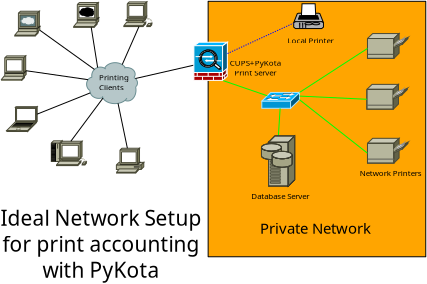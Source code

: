 <?xml version="1.0" encoding="UTF-8"?>
<dia:diagram xmlns:dia="http://www.lysator.liu.se/~alla/dia/">
  <dia:layer name="Arrière-plan" visible="true">
    <dia:group>
      <dia:object type="Standard - Box" version="0" id="O0">
        <dia:attribute name="obj_pos">
          <dia:point val="18.65,1.4"/>
        </dia:attribute>
        <dia:attribute name="obj_bb">
          <dia:rectangle val="18.625,1.375;36.225,22.025"/>
        </dia:attribute>
        <dia:attribute name="elem_corner">
          <dia:point val="18.65,1.4"/>
        </dia:attribute>
        <dia:attribute name="elem_width">
          <dia:real val="17.55"/>
        </dia:attribute>
        <dia:attribute name="elem_height">
          <dia:real val="20.6"/>
        </dia:attribute>
        <dia:attribute name="border_width">
          <dia:real val="0.05"/>
        </dia:attribute>
        <dia:attribute name="inner_color">
          <dia:color val="#ffa500"/>
        </dia:attribute>
        <dia:attribute name="show_background">
          <dia:boolean val="true"/>
        </dia:attribute>
        <dia:attribute name="corner_radius">
          <dia:real val="1.175e-38"/>
        </dia:attribute>
      </dia:object>
      <dia:object type="Cisco - Workgroup switch" version="0" id="O1">
        <dia:attribute name="obj_pos">
          <dia:point val="22.976,8.75"/>
        </dia:attribute>
        <dia:attribute name="obj_bb">
          <dia:rectangle val="22.976,8.749;26.017,10.029"/>
        </dia:attribute>
        <dia:attribute name="elem_corner">
          <dia:point val="22.976,8.75"/>
        </dia:attribute>
        <dia:attribute name="elem_width">
          <dia:real val="3.04"/>
        </dia:attribute>
        <dia:attribute name="elem_height">
          <dia:real val="1.278"/>
        </dia:attribute>
        <dia:attribute name="line_width">
          <dia:real val="0.05"/>
        </dia:attribute>
        <dia:attribute name="line_colour">
          <dia:color val="#000000"/>
        </dia:attribute>
        <dia:attribute name="fill_colour">
          <dia:color val="#ffffff"/>
        </dia:attribute>
        <dia:attribute name="show_background">
          <dia:boolean val="true"/>
        </dia:attribute>
        <dia:attribute name="line_style">
          <dia:enum val="0"/>
          <dia:real val="1"/>
        </dia:attribute>
        <dia:attribute name="flip_horizontal">
          <dia:boolean val="false"/>
        </dia:attribute>
        <dia:attribute name="flip_vertical">
          <dia:boolean val="false"/>
        </dia:attribute>
      </dia:object>
      <dia:object type="Cisco - Printer" version="0" id="O2">
        <dia:attribute name="obj_pos">
          <dia:point val="31.5,4"/>
        </dia:attribute>
        <dia:attribute name="obj_bb">
          <dia:rectangle val="31.499,3.999;34.767,6.001"/>
        </dia:attribute>
        <dia:attribute name="elem_corner">
          <dia:point val="31.5,4"/>
        </dia:attribute>
        <dia:attribute name="elem_width">
          <dia:real val="3.265"/>
        </dia:attribute>
        <dia:attribute name="elem_height">
          <dia:real val="2"/>
        </dia:attribute>
        <dia:attribute name="line_width">
          <dia:real val="0.05"/>
        </dia:attribute>
        <dia:attribute name="line_colour">
          <dia:color val="#000000"/>
        </dia:attribute>
        <dia:attribute name="fill_colour">
          <dia:color val="#ffffff"/>
        </dia:attribute>
        <dia:attribute name="show_background">
          <dia:boolean val="true"/>
        </dia:attribute>
        <dia:attribute name="line_style">
          <dia:enum val="0"/>
          <dia:real val="1"/>
        </dia:attribute>
        <dia:attribute name="flip_horizontal">
          <dia:boolean val="false"/>
        </dia:attribute>
        <dia:attribute name="flip_vertical">
          <dia:boolean val="false"/>
        </dia:attribute>
      </dia:object>
      <dia:object type="Cisco - Printer" version="0" id="O3">
        <dia:attribute name="obj_pos">
          <dia:point val="31.45,8.1"/>
        </dia:attribute>
        <dia:attribute name="obj_bb">
          <dia:rectangle val="31.449,8.099;34.717,10.101"/>
        </dia:attribute>
        <dia:attribute name="elem_corner">
          <dia:point val="31.45,8.1"/>
        </dia:attribute>
        <dia:attribute name="elem_width">
          <dia:real val="3.265"/>
        </dia:attribute>
        <dia:attribute name="elem_height">
          <dia:real val="2"/>
        </dia:attribute>
        <dia:attribute name="line_width">
          <dia:real val="0.05"/>
        </dia:attribute>
        <dia:attribute name="line_colour">
          <dia:color val="#000000"/>
        </dia:attribute>
        <dia:attribute name="fill_colour">
          <dia:color val="#ffffff"/>
        </dia:attribute>
        <dia:attribute name="show_background">
          <dia:boolean val="true"/>
        </dia:attribute>
        <dia:attribute name="line_style">
          <dia:enum val="0"/>
          <dia:real val="1"/>
        </dia:attribute>
        <dia:attribute name="flip_horizontal">
          <dia:boolean val="false"/>
        </dia:attribute>
        <dia:attribute name="flip_vertical">
          <dia:boolean val="false"/>
        </dia:attribute>
      </dia:object>
      <dia:object type="Cisco - Printer" version="0" id="O4">
        <dia:attribute name="obj_pos">
          <dia:point val="31.5,12.45"/>
        </dia:attribute>
        <dia:attribute name="obj_bb">
          <dia:rectangle val="31.499,12.449;34.767,14.451"/>
        </dia:attribute>
        <dia:attribute name="elem_corner">
          <dia:point val="31.5,12.45"/>
        </dia:attribute>
        <dia:attribute name="elem_width">
          <dia:real val="3.265"/>
        </dia:attribute>
        <dia:attribute name="elem_height">
          <dia:real val="2"/>
        </dia:attribute>
        <dia:attribute name="line_width">
          <dia:real val="0.05"/>
        </dia:attribute>
        <dia:attribute name="line_colour">
          <dia:color val="#000000"/>
        </dia:attribute>
        <dia:attribute name="fill_colour">
          <dia:color val="#ffffff"/>
        </dia:attribute>
        <dia:attribute name="show_background">
          <dia:boolean val="true"/>
        </dia:attribute>
        <dia:attribute name="line_style">
          <dia:enum val="0"/>
          <dia:real val="1"/>
        </dia:attribute>
        <dia:attribute name="flip_horizontal">
          <dia:boolean val="false"/>
        </dia:attribute>
        <dia:attribute name="flip_vertical">
          <dia:boolean val="false"/>
        </dia:attribute>
      </dia:object>
      <dia:object type="Standard - Line" version="0" id="O5">
        <dia:attribute name="obj_pos">
          <dia:point val="31.5,5.2"/>
        </dia:attribute>
        <dia:attribute name="obj_bb">
          <dia:rectangle val="25.982,5.165;31.535,8.785"/>
        </dia:attribute>
        <dia:attribute name="conn_endpoints">
          <dia:point val="31.5,5.2"/>
          <dia:point val="26.017,8.75"/>
        </dia:attribute>
        <dia:attribute name="numcp">
          <dia:int val="1"/>
        </dia:attribute>
        <dia:attribute name="line_color">
          <dia:color val="#00ff00"/>
        </dia:attribute>
        <dia:attribute name="line_width">
          <dia:real val="0.05"/>
        </dia:attribute>
        <dia:connections>
          <dia:connection handle="0" to="O2" connection="7"/>
          <dia:connection handle="1" to="O1" connection="1"/>
        </dia:connections>
      </dia:object>
      <dia:object type="Standard - Line" version="0" id="O6">
        <dia:attribute name="obj_pos">
          <dia:point val="31.45,9.3"/>
        </dia:attribute>
        <dia:attribute name="obj_bb">
          <dia:rectangle val="25.99,9.017;31.476,9.326"/>
        </dia:attribute>
        <dia:attribute name="conn_endpoints">
          <dia:point val="31.45,9.3"/>
          <dia:point val="26.017,9.043"/>
        </dia:attribute>
        <dia:attribute name="numcp">
          <dia:int val="1"/>
        </dia:attribute>
        <dia:attribute name="line_color">
          <dia:color val="#00ff00"/>
        </dia:attribute>
        <dia:attribute name="line_width">
          <dia:real val="0.05"/>
        </dia:attribute>
        <dia:connections>
          <dia:connection handle="0" to="O3" connection="7"/>
          <dia:connection handle="1" to="O1" connection="9"/>
        </dia:connections>
      </dia:object>
      <dia:object type="Standard - Line" version="0" id="O7">
        <dia:attribute name="obj_pos">
          <dia:point val="31.5,13.65"/>
        </dia:attribute>
        <dia:attribute name="obj_bb">
          <dia:rectangle val="25.981,9.302;31.535,13.685"/>
        </dia:attribute>
        <dia:attribute name="conn_endpoints">
          <dia:point val="31.5,13.65"/>
          <dia:point val="26.017,9.337"/>
        </dia:attribute>
        <dia:attribute name="numcp">
          <dia:int val="1"/>
        </dia:attribute>
        <dia:attribute name="line_color">
          <dia:color val="#00ff00"/>
        </dia:attribute>
        <dia:attribute name="line_width">
          <dia:real val="0.05"/>
        </dia:attribute>
        <dia:connections>
          <dia:connection handle="0" to="O4" connection="7"/>
          <dia:connection handle="1" to="O1" connection="8"/>
        </dia:connections>
      </dia:object>
      <dia:object type="Standard - Line" version="0" id="O8">
        <dia:attribute name="obj_pos">
          <dia:point val="19.804,7.778"/>
        </dia:attribute>
        <dia:attribute name="obj_bb">
          <dia:rectangle val="19.772,7.746;23.456,9.053"/>
        </dia:attribute>
        <dia:attribute name="conn_endpoints">
          <dia:point val="19.804,7.778"/>
          <dia:point val="23.424,9.021"/>
        </dia:attribute>
        <dia:attribute name="numcp">
          <dia:int val="1"/>
        </dia:attribute>
        <dia:attribute name="line_color">
          <dia:color val="#00ff00"/>
        </dia:attribute>
        <dia:attribute name="line_width">
          <dia:real val="0.05"/>
        </dia:attribute>
        <dia:connections>
          <dia:connection handle="0" to="O25" connection="4"/>
          <dia:connection handle="1" to="O1" connection="10"/>
        </dia:connections>
      </dia:object>
      <dia:object type="Standard - Line" version="0" id="O9">
        <dia:attribute name="obj_pos">
          <dia:point val="24.456,10.029"/>
        </dia:attribute>
        <dia:attribute name="obj_bb">
          <dia:rectangle val="24.288,10.002;24.482,12.28"/>
        </dia:attribute>
        <dia:attribute name="conn_endpoints">
          <dia:point val="24.456,10.029"/>
          <dia:point val="24.314,12.254"/>
        </dia:attribute>
        <dia:attribute name="numcp">
          <dia:int val="1"/>
        </dia:attribute>
        <dia:attribute name="line_color">
          <dia:color val="#00ff00"/>
        </dia:attribute>
        <dia:attribute name="line_width">
          <dia:real val="0.05"/>
        </dia:attribute>
        <dia:connections>
          <dia:connection handle="0" to="O1" connection="10"/>
          <dia:connection handle="1" to="O26" connection="10"/>
        </dia:connections>
      </dia:object>
      <dia:object type="Cisco - Cloud" version="0" id="O10">
        <dia:attribute name="obj_pos">
          <dia:point val="8.85,6.35"/>
        </dia:attribute>
        <dia:attribute name="obj_bb">
          <dia:rectangle val="8.85,6.35;12.95,9.65"/>
        </dia:attribute>
        <dia:attribute name="elem_corner">
          <dia:point val="8.85,6.35"/>
        </dia:attribute>
        <dia:attribute name="elem_width">
          <dia:real val="4.1"/>
        </dia:attribute>
        <dia:attribute name="elem_height">
          <dia:real val="3.3"/>
        </dia:attribute>
        <dia:attribute name="line_width">
          <dia:real val="0.05"/>
        </dia:attribute>
        <dia:attribute name="line_colour">
          <dia:color val="#0000ff"/>
        </dia:attribute>
        <dia:attribute name="fill_colour">
          <dia:color val="#ffffff"/>
        </dia:attribute>
        <dia:attribute name="show_background">
          <dia:boolean val="true"/>
        </dia:attribute>
        <dia:attribute name="line_style">
          <dia:enum val="0"/>
          <dia:real val="1"/>
        </dia:attribute>
        <dia:attribute name="flip_horizontal">
          <dia:boolean val="false"/>
        </dia:attribute>
        <dia:attribute name="flip_vertical">
          <dia:boolean val="false"/>
        </dia:attribute>
      </dia:object>
      <dia:object type="Cisco - Web browser" version="0" id="O11">
        <dia:attribute name="obj_pos">
          <dia:point val="7.8,1.5"/>
        </dia:attribute>
        <dia:attribute name="obj_bb">
          <dia:rectangle val="7.743,1.499;9.826,3.501"/>
        </dia:attribute>
        <dia:attribute name="elem_corner">
          <dia:point val="7.8,1.5"/>
        </dia:attribute>
        <dia:attribute name="elem_width">
          <dia:real val="2.025"/>
        </dia:attribute>
        <dia:attribute name="elem_height">
          <dia:real val="2.0"/>
        </dia:attribute>
        <dia:attribute name="line_width">
          <dia:real val="0.05"/>
        </dia:attribute>
        <dia:attribute name="line_colour">
          <dia:color val="#00ff00"/>
        </dia:attribute>
        <dia:attribute name="fill_colour">
          <dia:color val="#ffffff"/>
        </dia:attribute>
        <dia:attribute name="show_background">
          <dia:boolean val="true"/>
        </dia:attribute>
        <dia:attribute name="line_style">
          <dia:enum val="0"/>
          <dia:real val="1"/>
        </dia:attribute>
        <dia:attribute name="flip_horizontal">
          <dia:boolean val="false"/>
        </dia:attribute>
        <dia:attribute name="flip_vertical">
          <dia:boolean val="false"/>
        </dia:attribute>
      </dia:object>
      <dia:object type="Cisco - Macintosh" version="0" id="O12">
        <dia:attribute name="obj_pos">
          <dia:point val="6,12.65"/>
        </dia:attribute>
        <dia:attribute name="obj_bb">
          <dia:rectangle val="5.999,12.649;8.839,14.651"/>
        </dia:attribute>
        <dia:attribute name="elem_corner">
          <dia:point val="6,12.65"/>
        </dia:attribute>
        <dia:attribute name="elem_width">
          <dia:real val="2.828"/>
        </dia:attribute>
        <dia:attribute name="elem_height">
          <dia:real val="2.0"/>
        </dia:attribute>
        <dia:attribute name="line_width">
          <dia:real val="0.05"/>
        </dia:attribute>
        <dia:attribute name="line_colour">
          <dia:color val="#00ff00"/>
        </dia:attribute>
        <dia:attribute name="fill_colour">
          <dia:color val="#ffffff"/>
        </dia:attribute>
        <dia:attribute name="show_background">
          <dia:boolean val="true"/>
        </dia:attribute>
        <dia:attribute name="line_style">
          <dia:enum val="0"/>
          <dia:real val="1"/>
        </dia:attribute>
        <dia:attribute name="flip_horizontal">
          <dia:boolean val="false"/>
        </dia:attribute>
        <dia:attribute name="flip_vertical">
          <dia:boolean val="false"/>
        </dia:attribute>
      </dia:object>
      <dia:object type="Cisco - PC" version="0" id="O13">
        <dia:attribute name="obj_pos">
          <dia:point val="11.25,13.25"/>
        </dia:attribute>
        <dia:attribute name="obj_bb">
          <dia:rectangle val="11.249,13.249;13.461,15.251"/>
        </dia:attribute>
        <dia:attribute name="elem_corner">
          <dia:point val="11.25,13.25"/>
        </dia:attribute>
        <dia:attribute name="elem_width">
          <dia:real val="2.21"/>
        </dia:attribute>
        <dia:attribute name="elem_height">
          <dia:real val="2.0"/>
        </dia:attribute>
        <dia:attribute name="line_width">
          <dia:real val="0.05"/>
        </dia:attribute>
        <dia:attribute name="line_colour">
          <dia:color val="#00ff00"/>
        </dia:attribute>
        <dia:attribute name="fill_colour">
          <dia:color val="#ffffff"/>
        </dia:attribute>
        <dia:attribute name="show_background">
          <dia:boolean val="true"/>
        </dia:attribute>
        <dia:attribute name="line_style">
          <dia:enum val="0"/>
          <dia:real val="1"/>
        </dia:attribute>
        <dia:attribute name="flip_horizontal">
          <dia:boolean val="false"/>
        </dia:attribute>
        <dia:attribute name="flip_vertical">
          <dia:boolean val="false"/>
        </dia:attribute>
      </dia:object>
      <dia:object type="Cisco - SUN workstation" version="0" id="O14">
        <dia:attribute name="obj_pos">
          <dia:point val="11.85,1.45"/>
        </dia:attribute>
        <dia:attribute name="obj_bb">
          <dia:rectangle val="11.85,1.449;14.104,3.451"/>
        </dia:attribute>
        <dia:attribute name="elem_corner">
          <dia:point val="11.85,1.45"/>
        </dia:attribute>
        <dia:attribute name="elem_width">
          <dia:real val="2.252"/>
        </dia:attribute>
        <dia:attribute name="elem_height">
          <dia:real val="2.0"/>
        </dia:attribute>
        <dia:attribute name="line_width">
          <dia:real val="0.05"/>
        </dia:attribute>
        <dia:attribute name="line_colour">
          <dia:color val="#00ff00"/>
        </dia:attribute>
        <dia:attribute name="fill_colour">
          <dia:color val="#ffffff"/>
        </dia:attribute>
        <dia:attribute name="show_background">
          <dia:boolean val="true"/>
        </dia:attribute>
        <dia:attribute name="line_style">
          <dia:enum val="0"/>
          <dia:real val="1"/>
        </dia:attribute>
        <dia:attribute name="flip_horizontal">
          <dia:boolean val="false"/>
        </dia:attribute>
        <dia:attribute name="flip_vertical">
          <dia:boolean val="false"/>
        </dia:attribute>
      </dia:object>
      <dia:object type="Cisco - Laptop" version="0" id="O15">
        <dia:attribute name="obj_pos">
          <dia:point val="2.4,9.9"/>
        </dia:attribute>
        <dia:attribute name="obj_bb">
          <dia:rectangle val="2.399,9.899;4.862,12.323"/>
        </dia:attribute>
        <dia:attribute name="elem_corner">
          <dia:point val="2.4,9.9"/>
        </dia:attribute>
        <dia:attribute name="elem_width">
          <dia:real val="2.461"/>
        </dia:attribute>
        <dia:attribute name="elem_height">
          <dia:real val="2"/>
        </dia:attribute>
        <dia:attribute name="line_width">
          <dia:real val="0.05"/>
        </dia:attribute>
        <dia:attribute name="line_colour">
          <dia:color val="#00ff00"/>
        </dia:attribute>
        <dia:attribute name="fill_colour">
          <dia:color val="#ffffff"/>
        </dia:attribute>
        <dia:attribute name="show_background">
          <dia:boolean val="true"/>
        </dia:attribute>
        <dia:attribute name="line_style">
          <dia:enum val="0"/>
          <dia:real val="1"/>
        </dia:attribute>
        <dia:attribute name="flip_horizontal">
          <dia:boolean val="false"/>
        </dia:attribute>
        <dia:attribute name="flip_vertical">
          <dia:boolean val="false"/>
        </dia:attribute>
      </dia:object>
      <dia:object type="Standard - Line" version="0" id="O16">
        <dia:attribute name="obj_pos">
          <dia:point val="13.072,3.438"/>
        </dia:attribute>
        <dia:attribute name="obj_bb">
          <dia:rectangle val="11.686,3.405;13.105,6.537"/>
        </dia:attribute>
        <dia:attribute name="conn_endpoints">
          <dia:point val="13.072,3.438"/>
          <dia:point val="11.719,6.504"/>
        </dia:attribute>
        <dia:attribute name="numcp">
          <dia:int val="1"/>
        </dia:attribute>
        <dia:attribute name="line_width">
          <dia:real val="0.05"/>
        </dia:attribute>
        <dia:connections>
          <dia:connection handle="0" to="O14" connection="10"/>
          <dia:connection handle="1" to="O10" connection="14"/>
        </dia:connections>
      </dia:object>
      <dia:object type="Standard - Line" version="0" id="O17">
        <dia:attribute name="obj_pos">
          <dia:point val="3.923,6.992"/>
        </dia:attribute>
        <dia:attribute name="obj_bb">
          <dia:rectangle val="3.895,6.963;8.992,7.748"/>
        </dia:attribute>
        <dia:attribute name="conn_endpoints">
          <dia:point val="3.923,6.992"/>
          <dia:point val="8.964,7.72"/>
        </dia:attribute>
        <dia:attribute name="numcp">
          <dia:int val="1"/>
        </dia:attribute>
        <dia:attribute name="line_width">
          <dia:real val="0.05"/>
        </dia:attribute>
        <dia:connections>
          <dia:connection handle="0" to="O37" connection="8"/>
          <dia:connection handle="1" to="O10" connection="14"/>
        </dia:connections>
      </dia:object>
      <dia:object type="Standard - Line" version="0" id="O18">
        <dia:attribute name="obj_pos">
          <dia:point val="9.145,8.784"/>
        </dia:attribute>
        <dia:attribute name="obj_bb">
          <dia:rectangle val="4.826,8.751;9.177,10.532"/>
        </dia:attribute>
        <dia:attribute name="conn_endpoints">
          <dia:point val="9.145,8.784"/>
          <dia:point val="4.858,10.5"/>
        </dia:attribute>
        <dia:attribute name="numcp">
          <dia:int val="1"/>
        </dia:attribute>
        <dia:attribute name="line_width">
          <dia:real val="0.05"/>
        </dia:attribute>
        <dia:connections>
          <dia:connection handle="0" to="O10" connection="14"/>
          <dia:connection handle="1" to="O15" connection="8"/>
        </dia:connections>
      </dia:object>
      <dia:object type="Standard - Line" version="0" id="O19">
        <dia:attribute name="obj_pos">
          <dia:point val="10.171,9.202"/>
        </dia:attribute>
        <dia:attribute name="obj_bb">
          <dia:rectangle val="7.541,9.167;10.206,12.722"/>
        </dia:attribute>
        <dia:attribute name="conn_endpoints">
          <dia:point val="10.171,9.202"/>
          <dia:point val="7.576,12.687"/>
        </dia:attribute>
        <dia:attribute name="numcp">
          <dia:int val="1"/>
        </dia:attribute>
        <dia:attribute name="line_width">
          <dia:real val="0.05"/>
        </dia:attribute>
        <dia:connections>
          <dia:connection handle="0" to="O10" connection="14"/>
          <dia:connection handle="1" to="O12" connection="10"/>
        </dia:connections>
      </dia:object>
      <dia:object type="Standard - Line" version="0" id="O20">
        <dia:attribute name="obj_pos">
          <dia:point val="11.384,9.626"/>
        </dia:attribute>
        <dia:attribute name="obj_bb">
          <dia:rectangle val="11.354,9.597;12.166,13.28"/>
        </dia:attribute>
        <dia:attribute name="conn_endpoints">
          <dia:point val="11.384,9.626"/>
          <dia:point val="12.137,13.251"/>
        </dia:attribute>
        <dia:attribute name="numcp">
          <dia:int val="1"/>
        </dia:attribute>
        <dia:attribute name="line_width">
          <dia:real val="0.05"/>
        </dia:attribute>
        <dia:connections>
          <dia:connection handle="0" to="O10" connection="14"/>
          <dia:connection handle="1" to="O13" connection="11"/>
        </dia:connections>
      </dia:object>
      <dia:object type="Standard - Line" version="0" id="O21">
        <dia:attribute name="obj_pos">
          <dia:point val="17.49,6.55"/>
        </dia:attribute>
        <dia:attribute name="obj_bb">
          <dia:rectangle val="12.752,6.52;17.52,7.656"/>
        </dia:attribute>
        <dia:attribute name="conn_endpoints">
          <dia:point val="17.49,6.55"/>
          <dia:point val="12.782,7.626"/>
        </dia:attribute>
        <dia:attribute name="numcp">
          <dia:int val="1"/>
        </dia:attribute>
        <dia:attribute name="line_width">
          <dia:real val="0.05"/>
        </dia:attribute>
        <dia:connections>
          <dia:connection handle="0" to="O25" connection="9"/>
          <dia:connection handle="1" to="O10" connection="14"/>
        </dia:connections>
      </dia:object>
      <dia:object type="Standard - Text" version="1" id="O22">
        <dia:attribute name="obj_pos">
          <dia:point val="24.6,17.1"/>
        </dia:attribute>
        <dia:attribute name="obj_bb">
          <dia:rectangle val="22.164,16.63;27.036,17.57"/>
        </dia:attribute>
        <dia:attribute name="text">
          <dia:composite type="text">
            <dia:attribute name="string">
              <dia:string>#Database Server#</dia:string>
            </dia:attribute>
            <dia:attribute name="font">
              <dia:font family="sans" style="0" name="Helvetica"/>
            </dia:attribute>
            <dia:attribute name="height">
              <dia:real val="0.8"/>
            </dia:attribute>
            <dia:attribute name="pos">
              <dia:point val="24.6,17.172"/>
            </dia:attribute>
            <dia:attribute name="color">
              <dia:color val="#000000"/>
            </dia:attribute>
            <dia:attribute name="alignment">
              <dia:enum val="1"/>
            </dia:attribute>
          </dia:composite>
        </dia:attribute>
        <dia:attribute name="valign">
          <dia:enum val="2"/>
        </dia:attribute>
      </dia:object>
      <dia:object type="Standard - Text" version="1" id="O23">
        <dia:attribute name="obj_pos">
          <dia:point val="22.446,6.745"/>
        </dia:attribute>
        <dia:attribute name="obj_bb">
          <dia:rectangle val="20.428,5.875;24.465,7.615"/>
        </dia:attribute>
        <dia:attribute name="text">
          <dia:composite type="text">
            <dia:attribute name="string">
              <dia:string>#CUPS+PyKota
Print Server#</dia:string>
            </dia:attribute>
            <dia:attribute name="font">
              <dia:font family="sans" style="0" name="Helvetica"/>
            </dia:attribute>
            <dia:attribute name="height">
              <dia:real val="0.8"/>
            </dia:attribute>
            <dia:attribute name="pos">
              <dia:point val="22.446,6.418"/>
            </dia:attribute>
            <dia:attribute name="color">
              <dia:color val="#000000"/>
            </dia:attribute>
            <dia:attribute name="alignment">
              <dia:enum val="1"/>
            </dia:attribute>
          </dia:composite>
        </dia:attribute>
        <dia:attribute name="valign">
          <dia:enum val="2"/>
        </dia:attribute>
      </dia:object>
      <dia:object type="Standard - Text" version="1" id="O24">
        <dia:attribute name="obj_pos">
          <dia:point val="9.85,7.771"/>
        </dia:attribute>
        <dia:attribute name="obj_bb">
          <dia:rectangle val="9.85,7.212;12.112,9.003"/>
        </dia:attribute>
        <dia:attribute name="text">
          <dia:composite type="text">
            <dia:attribute name="string">
              <dia:string>#Printing
Clients#</dia:string>
            </dia:attribute>
            <dia:attribute name="font">
              <dia:font family="sans" style="0" name="Helvetica"/>
            </dia:attribute>
            <dia:attribute name="height">
              <dia:real val="0.8"/>
            </dia:attribute>
            <dia:attribute name="pos">
              <dia:point val="9.85,7.771"/>
            </dia:attribute>
            <dia:attribute name="color">
              <dia:color val="#000000"/>
            </dia:attribute>
            <dia:attribute name="alignment">
              <dia:enum val="0"/>
            </dia:attribute>
          </dia:composite>
        </dia:attribute>
        <dia:attribute name="valign">
          <dia:enum val="3"/>
        </dia:attribute>
      </dia:object>
      <dia:object type="Cisco - Security appliance" version="0" id="O25">
        <dia:attribute name="obj_pos">
          <dia:point val="17.5,4.7"/>
        </dia:attribute>
        <dia:attribute name="obj_bb">
          <dia:rectangle val="16.771,4.68;21.114,8.449"/>
        </dia:attribute>
        <dia:attribute name="elem_corner">
          <dia:point val="17.5,4.7"/>
        </dia:attribute>
        <dia:attribute name="elem_width">
          <dia:real val="2.701"/>
        </dia:attribute>
        <dia:attribute name="elem_height">
          <dia:real val="3.078"/>
        </dia:attribute>
        <dia:attribute name="line_width">
          <dia:real val="0.05"/>
        </dia:attribute>
        <dia:attribute name="line_colour">
          <dia:color val="#000000"/>
        </dia:attribute>
        <dia:attribute name="fill_colour">
          <dia:color val="#ffffff"/>
        </dia:attribute>
        <dia:attribute name="show_background">
          <dia:boolean val="true"/>
        </dia:attribute>
        <dia:attribute name="line_style">
          <dia:enum val="0"/>
          <dia:real val="1"/>
        </dia:attribute>
        <dia:attribute name="flip_horizontal">
          <dia:boolean val="false"/>
        </dia:attribute>
        <dia:attribute name="flip_vertical">
          <dia:boolean val="false"/>
        </dia:attribute>
      </dia:object>
      <dia:object type="Cisco - Storage array" version="0" id="O26">
        <dia:attribute name="obj_pos">
          <dia:point val="22.95,12.256"/>
        </dia:attribute>
        <dia:attribute name="obj_bb">
          <dia:rectangle val="21.95,12.25;26.422,16.306"/>
        </dia:attribute>
        <dia:attribute name="elem_corner">
          <dia:point val="22.95,12.256"/>
        </dia:attribute>
        <dia:attribute name="elem_width">
          <dia:real val="2.674"/>
        </dia:attribute>
        <dia:attribute name="elem_height">
          <dia:real val="4.044"/>
        </dia:attribute>
        <dia:attribute name="line_width">
          <dia:real val="0.05"/>
        </dia:attribute>
        <dia:attribute name="line_colour">
          <dia:color val="#000000"/>
        </dia:attribute>
        <dia:attribute name="fill_colour">
          <dia:color val="#ffffff"/>
        </dia:attribute>
        <dia:attribute name="show_background">
          <dia:boolean val="true"/>
        </dia:attribute>
        <dia:attribute name="line_style">
          <dia:enum val="0"/>
          <dia:real val="1"/>
        </dia:attribute>
        <dia:attribute name="flip_horizontal">
          <dia:boolean val="false"/>
        </dia:attribute>
        <dia:attribute name="flip_vertical">
          <dia:boolean val="false"/>
        </dia:attribute>
      </dia:object>
      <dia:object type="Standard - Line" version="0" id="O27">
        <dia:attribute name="obj_pos">
          <dia:point val="9.222,3.499"/>
        </dia:attribute>
        <dia:attribute name="obj_bb">
          <dia:rectangle val="9.193,3.471;9.767,6.768"/>
        </dia:attribute>
        <dia:attribute name="conn_endpoints">
          <dia:point val="9.222,3.499"/>
          <dia:point val="9.738,6.739"/>
        </dia:attribute>
        <dia:attribute name="numcp">
          <dia:int val="1"/>
        </dia:attribute>
        <dia:attribute name="line_width">
          <dia:real val="0.05"/>
        </dia:attribute>
        <dia:connections>
          <dia:connection handle="0" to="O11" connection="8"/>
          <dia:connection handle="1" to="O10" connection="12"/>
        </dia:connections>
      </dia:object>
      <dia:object type="Standard - Text" version="1" id="O28">
        <dia:attribute name="obj_pos">
          <dia:point val="33.379,15.245"/>
        </dia:attribute>
        <dia:attribute name="obj_bb">
          <dia:rectangle val="30.949,14.775;35.809,15.715"/>
        </dia:attribute>
        <dia:attribute name="text">
          <dia:composite type="text">
            <dia:attribute name="string">
              <dia:string>#Network Printers#</dia:string>
            </dia:attribute>
            <dia:attribute name="font">
              <dia:font family="sans" style="0" name="Helvetica"/>
            </dia:attribute>
            <dia:attribute name="height">
              <dia:real val="0.8"/>
            </dia:attribute>
            <dia:attribute name="pos">
              <dia:point val="33.379,15.318"/>
            </dia:attribute>
            <dia:attribute name="color">
              <dia:color val="#000000"/>
            </dia:attribute>
            <dia:attribute name="alignment">
              <dia:enum val="1"/>
            </dia:attribute>
          </dia:composite>
        </dia:attribute>
        <dia:attribute name="valign">
          <dia:enum val="2"/>
        </dia:attribute>
      </dia:object>
      <dia:object type="Network - General Printer" version="0" id="O29">
        <dia:attribute name="obj_pos">
          <dia:point val="25.55,1.6"/>
        </dia:attribute>
        <dia:attribute name="obj_bb">
          <dia:rectangle val="25.53,1.58;27.97,4.88"/>
        </dia:attribute>
        <dia:attribute name="elem_corner">
          <dia:point val="25.55,1.6"/>
        </dia:attribute>
        <dia:attribute name="elem_width">
          <dia:real val="2.4"/>
        </dia:attribute>
        <dia:attribute name="elem_height">
          <dia:real val="2.0"/>
        </dia:attribute>
        <dia:attribute name="line_width">
          <dia:real val="0.05"/>
        </dia:attribute>
        <dia:attribute name="line_colour">
          <dia:color val="#000000"/>
        </dia:attribute>
        <dia:attribute name="fill_colour">
          <dia:color val="#ffffff"/>
        </dia:attribute>
        <dia:attribute name="show_background">
          <dia:boolean val="true"/>
        </dia:attribute>
        <dia:attribute name="line_style">
          <dia:enum val="0"/>
          <dia:real val="1"/>
        </dia:attribute>
        <dia:attribute name="text">
          <dia:composite type="text">
            <dia:attribute name="string">
              <dia:string>##</dia:string>
            </dia:attribute>
            <dia:attribute name="font">
              <dia:font family="sans" style="0" name="Helvetica"/>
            </dia:attribute>
            <dia:attribute name="height">
              <dia:real val="0.8"/>
            </dia:attribute>
            <dia:attribute name="pos">
              <dia:point val="26.75,4.08"/>
            </dia:attribute>
            <dia:attribute name="color">
              <dia:color val="#000000"/>
            </dia:attribute>
            <dia:attribute name="alignment">
              <dia:enum val="1"/>
            </dia:attribute>
          </dia:composite>
        </dia:attribute>
        <dia:attribute name="flip_horizontal">
          <dia:boolean val="false"/>
        </dia:attribute>
        <dia:attribute name="flip_vertical">
          <dia:boolean val="false"/>
        </dia:attribute>
      </dia:object>
      <dia:object type="Standard - Line" version="0" id="O30">
        <dia:attribute name="obj_pos">
          <dia:point val="20.21,5.613"/>
        </dia:attribute>
        <dia:attribute name="obj_bb">
          <dia:rectangle val="20.177,3.129;25.563,5.646"/>
        </dia:attribute>
        <dia:attribute name="conn_endpoints">
          <dia:point val="20.21,5.613"/>
          <dia:point val="25.53,3.162"/>
        </dia:attribute>
        <dia:attribute name="numcp">
          <dia:int val="1"/>
        </dia:attribute>
        <dia:attribute name="line_color">
          <dia:color val="#0000ff"/>
        </dia:attribute>
        <dia:attribute name="line_width">
          <dia:real val="0.05"/>
        </dia:attribute>
        <dia:attribute name="line_style">
          <dia:enum val="4"/>
        </dia:attribute>
        <dia:connections>
          <dia:connection handle="0" to="O25" connection="9"/>
          <dia:connection handle="1" to="O29" connection="3"/>
        </dia:connections>
      </dia:object>
      <dia:object type="Standard - Text" version="1" id="O31">
        <dia:attribute name="obj_pos">
          <dia:point val="26.9,4.55"/>
        </dia:attribute>
        <dia:attribute name="obj_bb">
          <dia:rectangle val="25.081,4.08;28.719,5.02"/>
        </dia:attribute>
        <dia:attribute name="text">
          <dia:composite type="text">
            <dia:attribute name="string">
              <dia:string>#Local Printer#</dia:string>
            </dia:attribute>
            <dia:attribute name="font">
              <dia:font family="sans" style="0" name="Helvetica"/>
            </dia:attribute>
            <dia:attribute name="height">
              <dia:real val="0.8"/>
            </dia:attribute>
            <dia:attribute name="pos">
              <dia:point val="26.9,4.622"/>
            </dia:attribute>
            <dia:attribute name="color">
              <dia:color val="#000000"/>
            </dia:attribute>
            <dia:attribute name="alignment">
              <dia:enum val="1"/>
            </dia:attribute>
          </dia:composite>
        </dia:attribute>
        <dia:attribute name="valign">
          <dia:enum val="2"/>
        </dia:attribute>
      </dia:object>
      <dia:object type="Standard - Line" version="0" id="O32">
        <dia:attribute name="obj_pos">
          <dia:point val="5.057,3.718"/>
        </dia:attribute>
        <dia:attribute name="obj_bb">
          <dia:rectangle val="5.022,3.683;9.514,6.928"/>
        </dia:attribute>
        <dia:attribute name="conn_endpoints">
          <dia:point val="5.057,3.718"/>
          <dia:point val="9.479,6.893"/>
        </dia:attribute>
        <dia:attribute name="numcp">
          <dia:int val="1"/>
        </dia:attribute>
        <dia:attribute name="line_width">
          <dia:real val="0.05"/>
        </dia:attribute>
        <dia:connections>
          <dia:connection handle="0" to="O36" connection="9"/>
          <dia:connection handle="1" to="O10" connection="14"/>
        </dia:connections>
      </dia:object>
      <dia:object type="Standard - Text" version="1" id="O33">
        <dia:attribute name="obj_pos">
          <dia:point val="22.825,20.15"/>
        </dia:attribute>
        <dia:attribute name="obj_bb">
          <dia:rectangle val="22.825,19.133;31.56,20.892"/>
        </dia:attribute>
        <dia:attribute name="text">
          <dia:composite type="text">
            <dia:attribute name="string">
              <dia:string>#Private Network#</dia:string>
            </dia:attribute>
            <dia:attribute name="font">
              <dia:font family="sans" style="0" name="Helvetica"/>
            </dia:attribute>
            <dia:attribute name="height">
              <dia:real val="1.5"/>
            </dia:attribute>
            <dia:attribute name="pos">
              <dia:point val="22.825,20.15"/>
            </dia:attribute>
            <dia:attribute name="color">
              <dia:color val="#000000"/>
            </dia:attribute>
            <dia:attribute name="alignment">
              <dia:enum val="0"/>
            </dia:attribute>
          </dia:composite>
        </dia:attribute>
        <dia:attribute name="valign">
          <dia:enum val="3"/>
        </dia:attribute>
      </dia:object>
      <dia:object type="Standard - Text" version="1" id="O34">
        <dia:attribute name="obj_pos">
          <dia:point val="10,20.95"/>
        </dia:attribute>
        <dia:attribute name="obj_bb">
          <dia:rectangle val="2.217,17.619;17.782,24.281"/>
        </dia:attribute>
        <dia:attribute name="text">
          <dia:composite type="text">
            <dia:attribute name="string">
              <dia:string>#Ideal Network Setup
for print accounting
with PyKota#</dia:string>
            </dia:attribute>
            <dia:attribute name="font">
              <dia:font family="sans" style="0" name="Helvetica"/>
            </dia:attribute>
            <dia:attribute name="height">
              <dia:real val="2.1"/>
            </dia:attribute>
            <dia:attribute name="pos">
              <dia:point val="10,19.041"/>
            </dia:attribute>
            <dia:attribute name="color">
              <dia:color val="#000000"/>
            </dia:attribute>
            <dia:attribute name="alignment">
              <dia:enum val="1"/>
            </dia:attribute>
          </dia:composite>
        </dia:attribute>
        <dia:attribute name="valign">
          <dia:enum val="2"/>
        </dia:attribute>
      </dia:object>
      <dia:object type="Standard - Text" version="1" id="O35">
        <dia:attribute name="obj_pos">
          <dia:point val="15.05,19.9"/>
        </dia:attribute>
        <dia:attribute name="obj_bb">
          <dia:rectangle val="15.05,19.5;15.05,20.7"/>
        </dia:attribute>
        <dia:attribute name="text">
          <dia:composite type="text">
            <dia:attribute name="string">
              <dia:string>##</dia:string>
            </dia:attribute>
            <dia:attribute name="font">
              <dia:font family="sans" style="0" name="Helvetica"/>
            </dia:attribute>
            <dia:attribute name="height">
              <dia:real val="0.8"/>
            </dia:attribute>
            <dia:attribute name="pos">
              <dia:point val="15.05,19.9"/>
            </dia:attribute>
            <dia:attribute name="color">
              <dia:color val="#16ff00"/>
            </dia:attribute>
            <dia:attribute name="alignment">
              <dia:enum val="0"/>
            </dia:attribute>
          </dia:composite>
        </dia:attribute>
        <dia:attribute name="valign">
          <dia:enum val="3"/>
        </dia:attribute>
      </dia:object>
      <dia:object type="Cisco - WWW server" version="0" id="O36">
        <dia:attribute name="obj_pos">
          <dia:point val="3.05,2.2"/>
        </dia:attribute>
        <dia:attribute name="obj_bb">
          <dia:rectangle val="2.866,2.199;5.075,4.201"/>
        </dia:attribute>
        <dia:attribute name="elem_corner">
          <dia:point val="3.05,2.2"/>
        </dia:attribute>
        <dia:attribute name="elem_width">
          <dia:real val="2.024"/>
        </dia:attribute>
        <dia:attribute name="elem_height">
          <dia:real val="2.0"/>
        </dia:attribute>
        <dia:attribute name="line_width">
          <dia:real val="0.05"/>
        </dia:attribute>
        <dia:attribute name="line_colour">
          <dia:color val="#000000"/>
        </dia:attribute>
        <dia:attribute name="fill_colour">
          <dia:color val="#ffffff"/>
        </dia:attribute>
        <dia:attribute name="show_background">
          <dia:boolean val="true"/>
        </dia:attribute>
        <dia:attribute name="line_style">
          <dia:enum val="0"/>
          <dia:real val="1"/>
        </dia:attribute>
        <dia:attribute name="flip_horizontal">
          <dia:boolean val="false"/>
        </dia:attribute>
        <dia:attribute name="flip_vertical">
          <dia:boolean val="false"/>
        </dia:attribute>
      </dia:object>
      <dia:object type="Cisco - Terminal" version="0" id="O37">
        <dia:attribute name="obj_pos">
          <dia:point val="1.95,5.8"/>
        </dia:attribute>
        <dia:attribute name="obj_bb">
          <dia:rectangle val="1.949,5.799;3.973,7.801"/>
        </dia:attribute>
        <dia:attribute name="elem_corner">
          <dia:point val="1.95,5.8"/>
        </dia:attribute>
        <dia:attribute name="elem_width">
          <dia:real val="2.022"/>
        </dia:attribute>
        <dia:attribute name="elem_height">
          <dia:real val="2.0"/>
        </dia:attribute>
        <dia:attribute name="line_width">
          <dia:real val="0.05"/>
        </dia:attribute>
        <dia:attribute name="line_colour">
          <dia:color val="#000000"/>
        </dia:attribute>
        <dia:attribute name="fill_colour">
          <dia:color val="#ffffff"/>
        </dia:attribute>
        <dia:attribute name="show_background">
          <dia:boolean val="true"/>
        </dia:attribute>
        <dia:attribute name="line_style">
          <dia:enum val="0"/>
          <dia:real val="1"/>
        </dia:attribute>
        <dia:attribute name="flip_horizontal">
          <dia:boolean val="false"/>
        </dia:attribute>
        <dia:attribute name="flip_vertical">
          <dia:boolean val="false"/>
        </dia:attribute>
      </dia:object>
    </dia:group>
  </dia:layer>
</dia:diagram>
